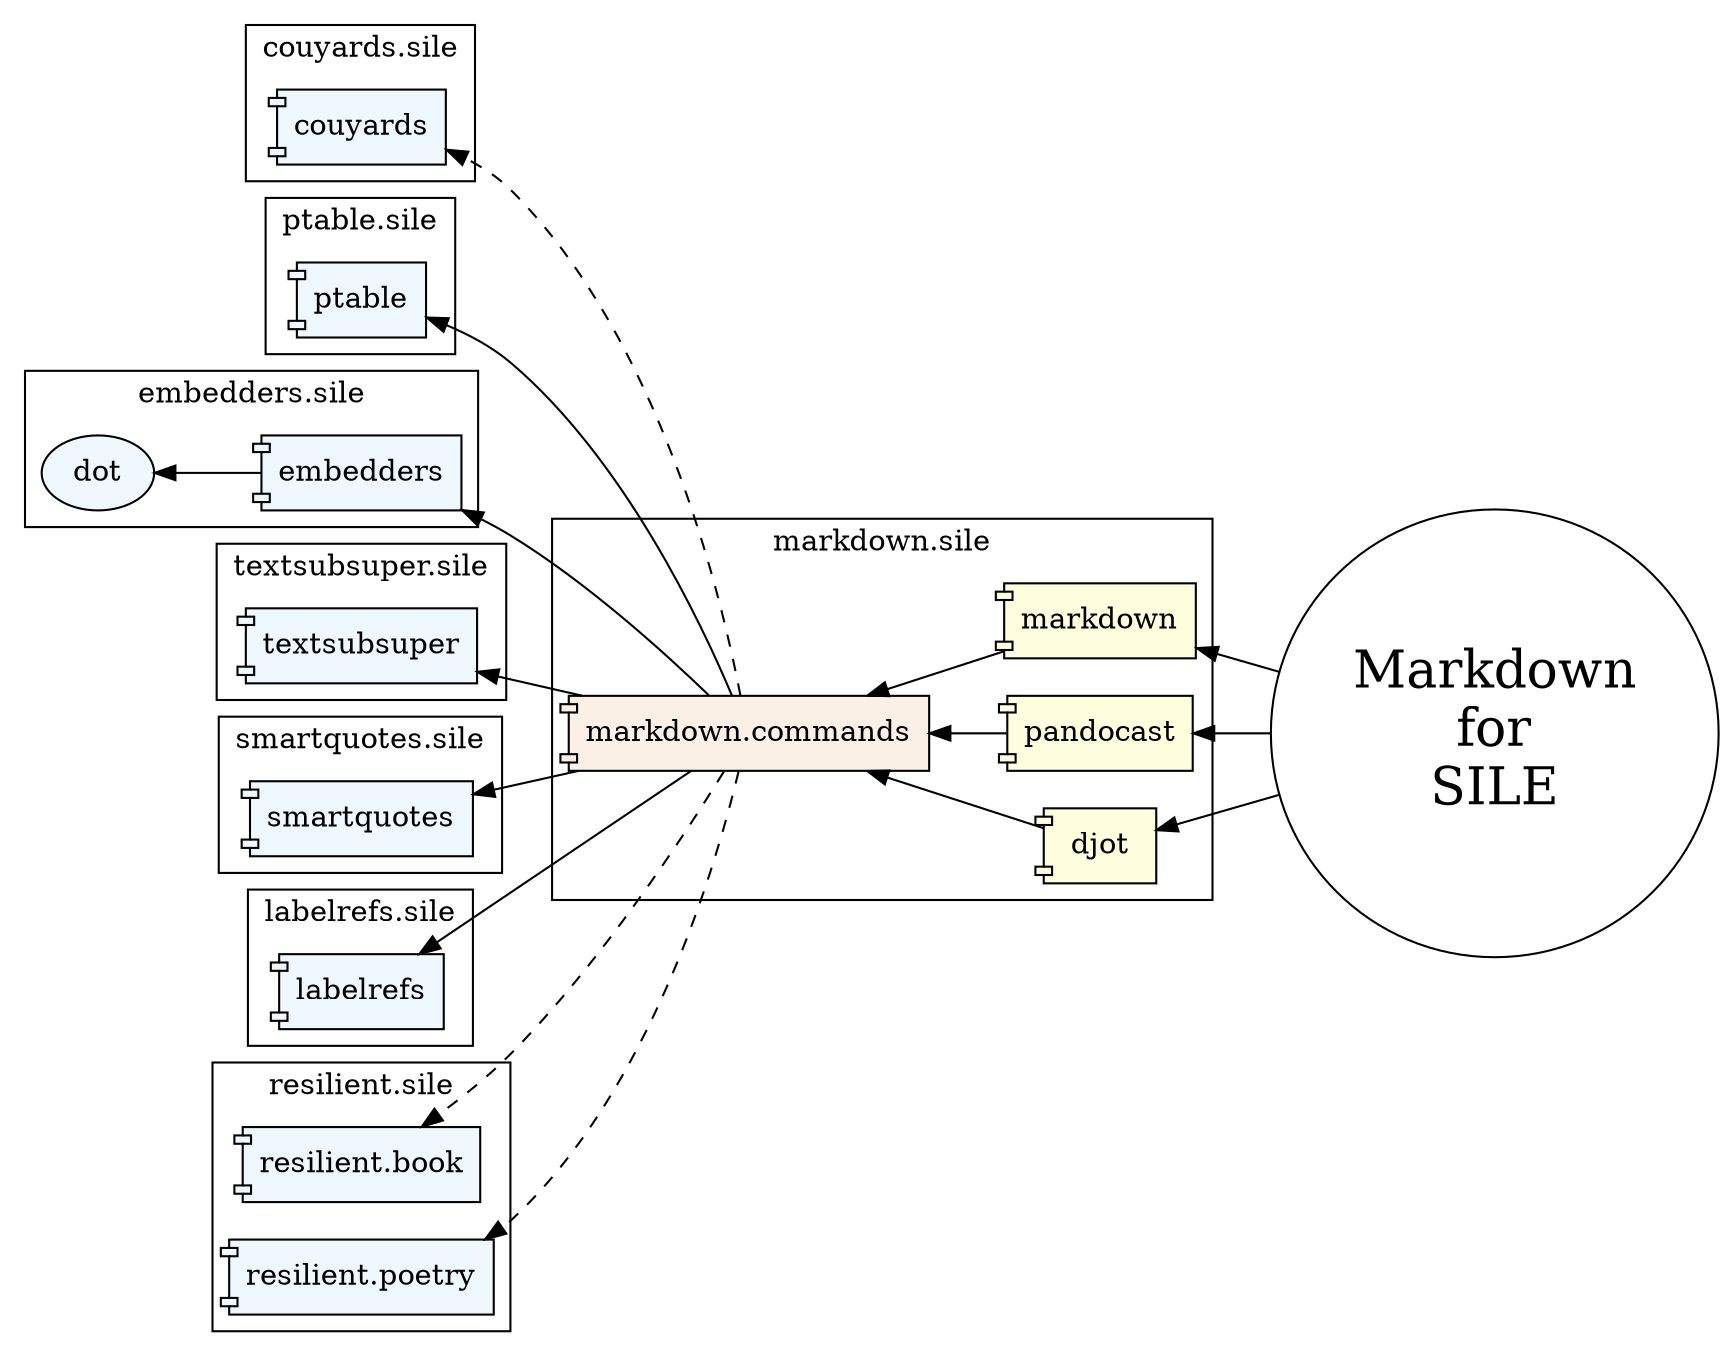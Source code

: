 digraph omikhleia {
	rankdir=RL;

  subgraph cluster_couyards {
    label = "couyards.sile";

    couyards [shape=component,style=filled,fillcolor=aliceblue]
  }

  subgraph cluster_ptable {
    label = "ptable.sile";

    ptable [shape=component,style=filled,fillcolor=aliceblue]
  }

  subgraph cluster_embedders {
    label = "embedders.sile";

    embedders [shape=component,style=filled,fillcolor=aliceblue]
    dot [style=filled,fillcolor=aliceblue]
      
    embedders -> dot
  }  

  subgraph cluster_textsubsuper {
    label = "textsubsuper.sile";

    textsubsuper [shape=component,style=filled,fillcolor=aliceblue]
  }

  subgraph cluster_smartquotes {
    label = "smartquotes.sile";

    smartquotes [shape=component,style=filled,fillcolor=aliceblue]

  }
  
  subgraph cluster_labelrefs {
    label = "labelrefs.sile";

    labelrefs [shape=component,style=filled,fillcolor=aliceblue]
  }

  subgraph cluster_resilient {
    label = "resilient.sile";

    book [shape=component,style=filled,fillcolor=aliceblue,label="resilient.book"]
    poetry [shape=component,style=filled,fillcolor=aliceblue,label="resilient.poetry"]
  }

  subgraph cluster_markdown {
    label = "markdown.sile";

    markdown [shape=component,style=filled,fillcolor=lightyellow]
    pandocast [shape=component,style=filled,fillcolor=lightyellow]
    djot [shape=component,style=filled,fillcolor=lightyellow]

    mrkcmd [shape=component,label="markdown.commands",style=filled,fillcolor=linen]

    markdown -> mrkcmd
    pandocast -> mrkcmd
    djot -> mrkcmd

    mrkcmd -> embedders
    mrkcmd -> labelrefs
    mrkcmd -> ptable
    mrkcmd -> smartquotes
    mrkcmd -> textsubsuper
    mrkcmd -> poetry [style=dashed]
    mrkcmd -> book [style=dashed]
    mrkcmd -> couyards [style=dashed]
  }
  
  mybook [shape = circle, label="Markdown\nfor\nSILE", fontsize="25"]
  mybook -> markdown
  mybook -> pandocast
  mybook -> djot
}
